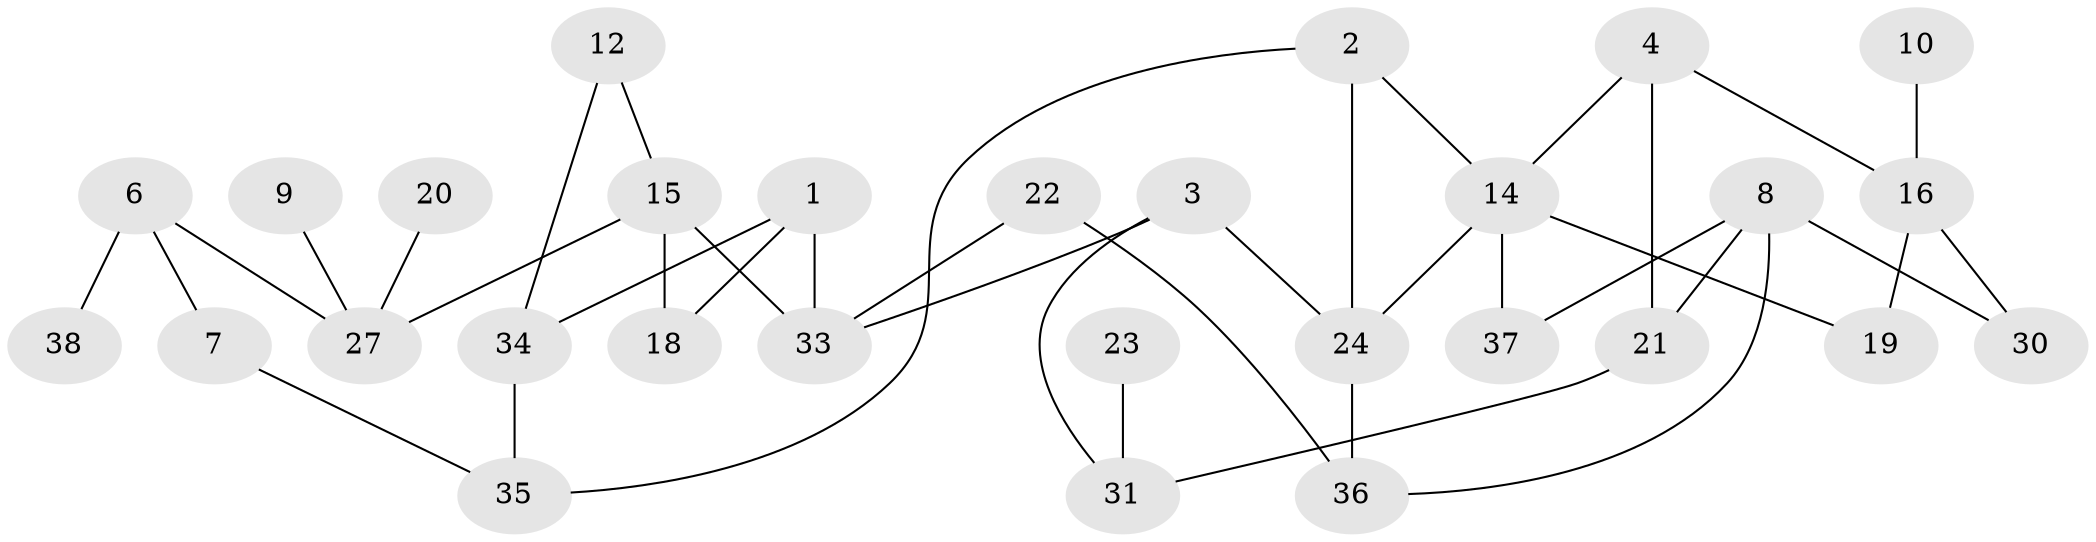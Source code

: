 // original degree distribution, {2: 0.32075471698113206, 3: 0.3018867924528302, 0: 0.1509433962264151, 5: 0.05660377358490566, 1: 0.1320754716981132, 4: 0.03773584905660377}
// Generated by graph-tools (version 1.1) at 2025/35/03/04/25 23:35:58]
// undirected, 29 vertices, 39 edges
graph export_dot {
  node [color=gray90,style=filled];
  1;
  2;
  3;
  4;
  6;
  7;
  8;
  9;
  10;
  12;
  14;
  15;
  16;
  18;
  19;
  20;
  21;
  22;
  23;
  24;
  27;
  30;
  31;
  33;
  34;
  35;
  36;
  37;
  38;
  1 -- 18 [weight=1.0];
  1 -- 33 [weight=1.0];
  1 -- 34 [weight=1.0];
  2 -- 14 [weight=1.0];
  2 -- 24 [weight=1.0];
  2 -- 35 [weight=1.0];
  3 -- 24 [weight=1.0];
  3 -- 31 [weight=1.0];
  3 -- 33 [weight=1.0];
  4 -- 14 [weight=1.0];
  4 -- 16 [weight=1.0];
  4 -- 21 [weight=1.0];
  6 -- 7 [weight=1.0];
  6 -- 27 [weight=1.0];
  6 -- 38 [weight=1.0];
  7 -- 35 [weight=1.0];
  8 -- 21 [weight=1.0];
  8 -- 30 [weight=2.0];
  8 -- 36 [weight=1.0];
  8 -- 37 [weight=1.0];
  9 -- 27 [weight=1.0];
  10 -- 16 [weight=1.0];
  12 -- 15 [weight=1.0];
  12 -- 34 [weight=1.0];
  14 -- 19 [weight=1.0];
  14 -- 24 [weight=1.0];
  14 -- 37 [weight=1.0];
  15 -- 18 [weight=2.0];
  15 -- 27 [weight=1.0];
  15 -- 33 [weight=1.0];
  16 -- 19 [weight=1.0];
  16 -- 30 [weight=1.0];
  20 -- 27 [weight=1.0];
  21 -- 31 [weight=1.0];
  22 -- 33 [weight=1.0];
  22 -- 36 [weight=1.0];
  23 -- 31 [weight=1.0];
  24 -- 36 [weight=1.0];
  34 -- 35 [weight=1.0];
}
